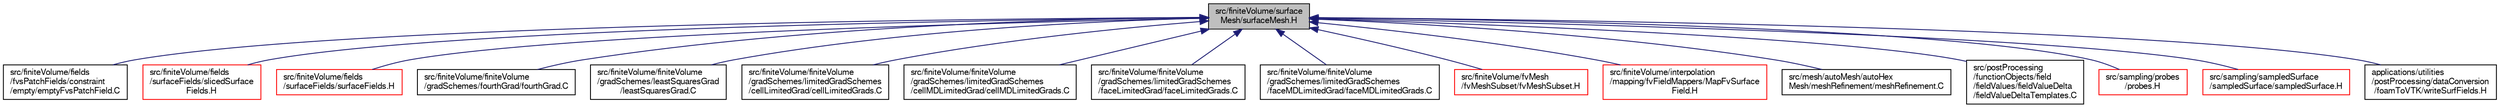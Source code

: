 digraph "src/finiteVolume/surfaceMesh/surfaceMesh.H"
{
  bgcolor="transparent";
  edge [fontname="FreeSans",fontsize="10",labelfontname="FreeSans",labelfontsize="10"];
  node [fontname="FreeSans",fontsize="10",shape=record];
  Node269 [label="src/finiteVolume/surface\lMesh/surfaceMesh.H",height=0.2,width=0.4,color="black", fillcolor="grey75", style="filled", fontcolor="black"];
  Node269 -> Node270 [dir="back",color="midnightblue",fontsize="10",style="solid",fontname="FreeSans"];
  Node270 [label="src/finiteVolume/fields\l/fvsPatchFields/constraint\l/empty/emptyFvsPatchField.C",height=0.2,width=0.4,color="black",URL="$a02603.html"];
  Node269 -> Node271 [dir="back",color="midnightblue",fontsize="10",style="solid",fontname="FreeSans"];
  Node271 [label="src/finiteVolume/fields\l/surfaceFields/slicedSurface\lFields.H",height=0.2,width=0.4,color="red",URL="$a02726.html"];
  Node269 -> Node276 [dir="back",color="midnightblue",fontsize="10",style="solid",fontname="FreeSans"];
  Node276 [label="src/finiteVolume/fields\l/surfaceFields/surfaceFields.H",height=0.2,width=0.4,color="red",URL="$a02735.html",tooltip="Foam::surfaceFields. "];
  Node269 -> Node826 [dir="back",color="midnightblue",fontsize="10",style="solid",fontname="FreeSans"];
  Node826 [label="src/finiteVolume/finiteVolume\l/gradSchemes/fourthGrad/fourthGrad.C",height=0.2,width=0.4,color="black",URL="$a03095.html"];
  Node269 -> Node348 [dir="back",color="midnightblue",fontsize="10",style="solid",fontname="FreeSans"];
  Node348 [label="src/finiteVolume/finiteVolume\l/gradSchemes/leastSquaresGrad\l/leastSquaresGrad.C",height=0.2,width=0.4,color="black",URL="$a03140.html"];
  Node269 -> Node829 [dir="back",color="midnightblue",fontsize="10",style="solid",fontname="FreeSans"];
  Node829 [label="src/finiteVolume/finiteVolume\l/gradSchemes/limitedGradSchemes\l/cellLimitedGrad/cellLimitedGrads.C",height=0.2,width=0.4,color="black",URL="$a03161.html"];
  Node269 -> Node830 [dir="back",color="midnightblue",fontsize="10",style="solid",fontname="FreeSans"];
  Node830 [label="src/finiteVolume/finiteVolume\l/gradSchemes/limitedGradSchemes\l/cellMDLimitedGrad/cellMDLimitedGrads.C",height=0.2,width=0.4,color="black",URL="$a03167.html"];
  Node269 -> Node831 [dir="back",color="midnightblue",fontsize="10",style="solid",fontname="FreeSans"];
  Node831 [label="src/finiteVolume/finiteVolume\l/gradSchemes/limitedGradSchemes\l/faceLimitedGrad/faceLimitedGrads.C",height=0.2,width=0.4,color="black",URL="$a03173.html"];
  Node269 -> Node832 [dir="back",color="midnightblue",fontsize="10",style="solid",fontname="FreeSans"];
  Node832 [label="src/finiteVolume/finiteVolume\l/gradSchemes/limitedGradSchemes\l/faceMDLimitedGrad/faceMDLimitedGrads.C",height=0.2,width=0.4,color="black",URL="$a03179.html"];
  Node269 -> Node865 [dir="back",color="midnightblue",fontsize="10",style="solid",fontname="FreeSans"];
  Node865 [label="src/finiteVolume/fvMesh\l/fvMeshSubset/fvMeshSubset.H",height=0.2,width=0.4,color="red",URL="$a03563.html"];
  Node269 -> Node910 [dir="back",color="midnightblue",fontsize="10",style="solid",fontname="FreeSans"];
  Node910 [label="src/finiteVolume/interpolation\l/mapping/fvFieldMappers/MapFvSurface\lField.H",height=0.2,width=0.4,color="red",URL="$a03866.html",tooltip="Map Surface internal field on topology change. This is a partial template specialisation, see MapGeometricFields. "];
  Node269 -> Node867 [dir="back",color="midnightblue",fontsize="10",style="solid",fontname="FreeSans"];
  Node867 [label="src/mesh/autoMesh/autoHex\lMesh/meshRefinement/meshRefinement.C",height=0.2,width=0.4,color="black",URL="$a06917.html"];
  Node269 -> Node912 [dir="back",color="midnightblue",fontsize="10",style="solid",fontname="FreeSans"];
  Node912 [label="src/postProcessing\l/functionObjects/field\l/fieldValues/fieldValueDelta\l/fieldValueDeltaTemplates.C",height=0.2,width=0.4,color="black",URL="$a13337.html"];
  Node269 -> Node913 [dir="back",color="midnightblue",fontsize="10",style="solid",fontname="FreeSans"];
  Node913 [label="src/sampling/probes\l/probes.H",height=0.2,width=0.4,color="red",URL="$a14585.html"];
  Node269 -> Node921 [dir="back",color="midnightblue",fontsize="10",style="solid",fontname="FreeSans"];
  Node921 [label="src/sampling/sampledSurface\l/sampledSurface/sampledSurface.H",height=0.2,width=0.4,color="red",URL="$a14777.html"];
  Node269 -> Node909 [dir="back",color="midnightblue",fontsize="10",style="solid",fontname="FreeSans"];
  Node909 [label="applications/utilities\l/postProcessing/dataConversion\l/foamToVTK/writeSurfFields.H",height=0.2,width=0.4,color="black",URL="$a18992.html",tooltip="Write a patch with its data. "];
}
